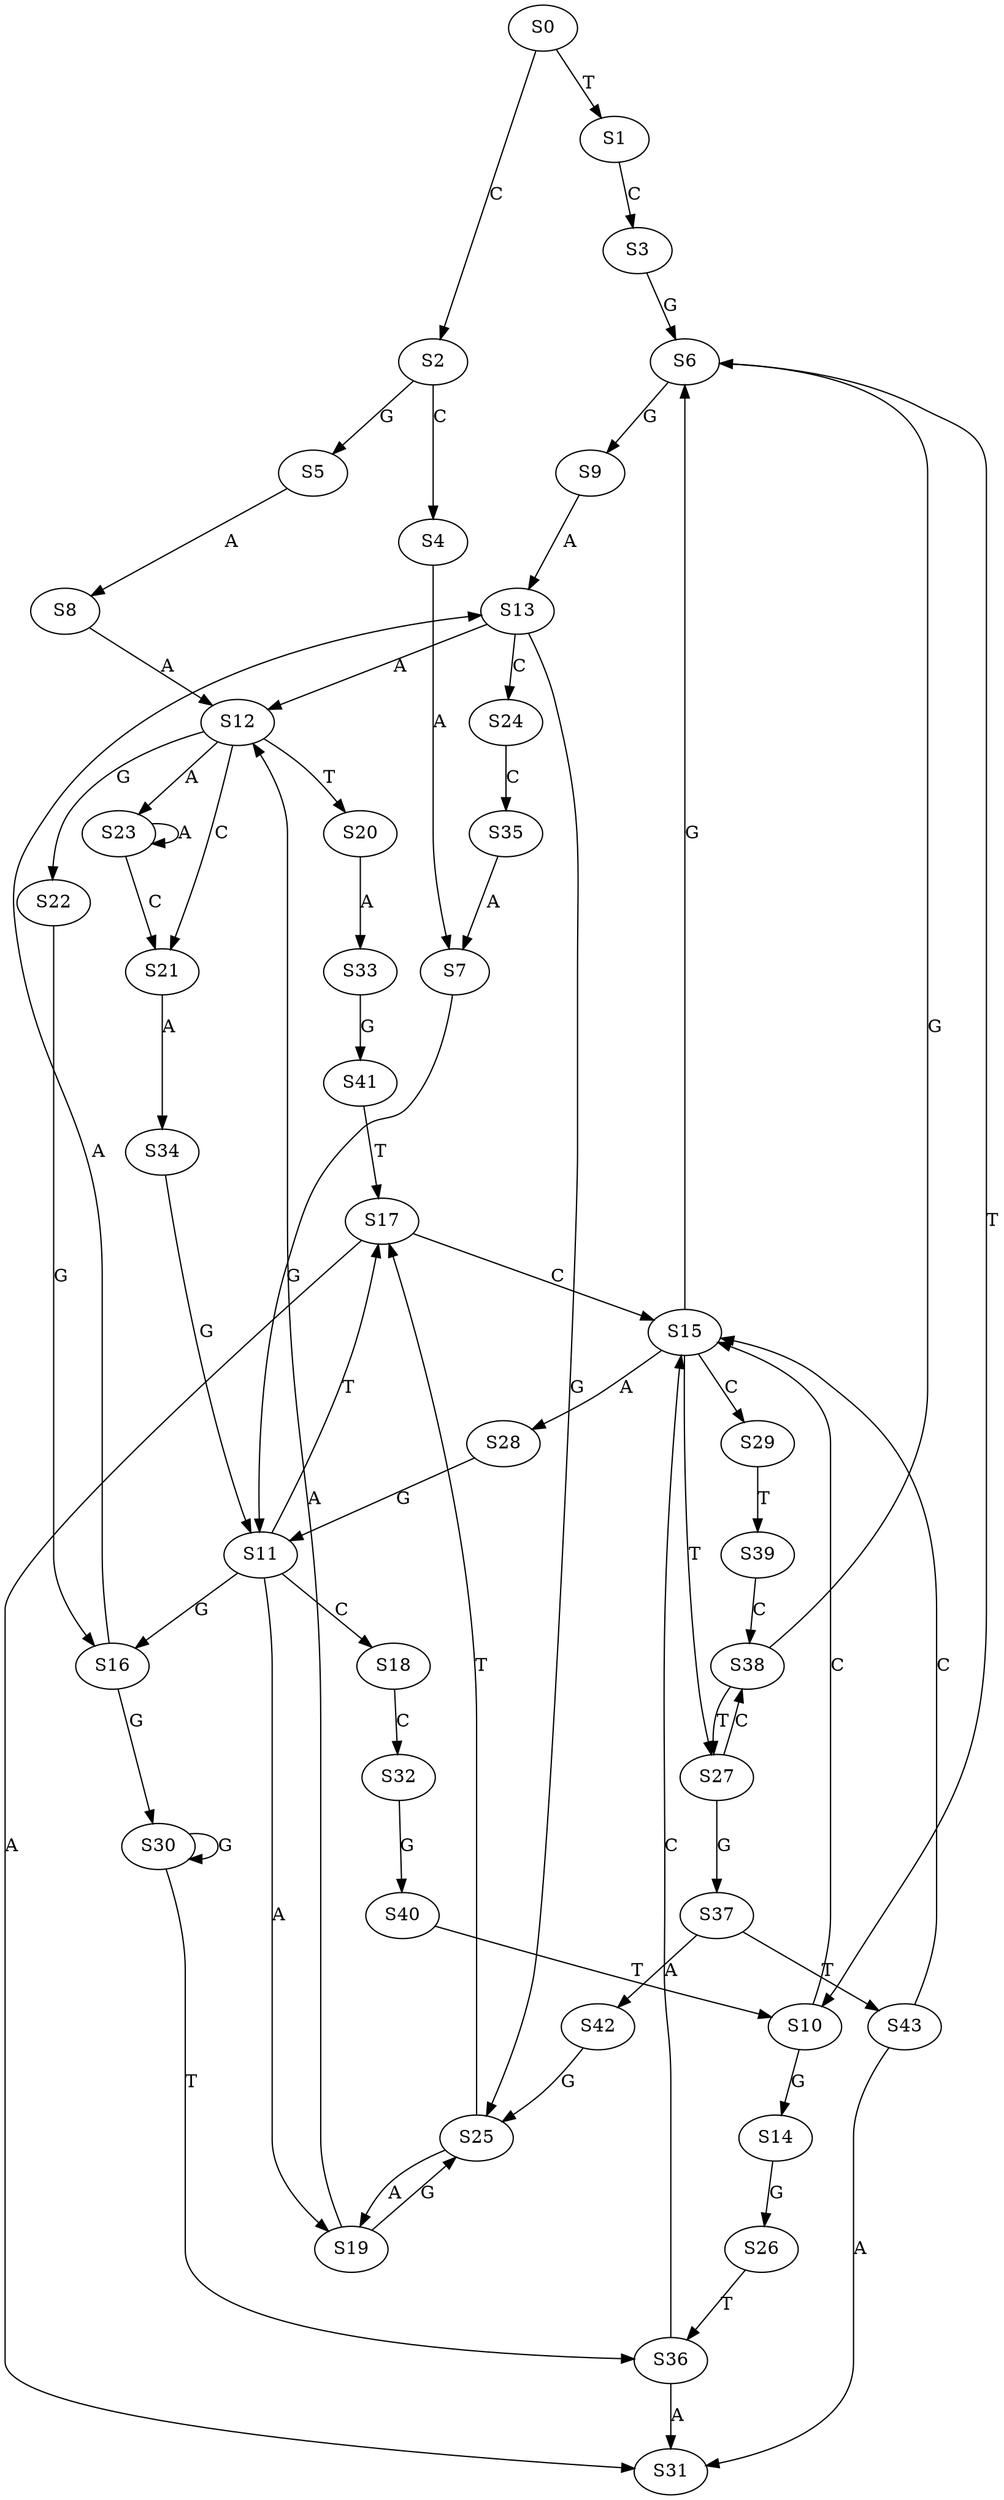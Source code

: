 strict digraph  {
	S0 -> S1 [ label = T ];
	S0 -> S2 [ label = C ];
	S1 -> S3 [ label = C ];
	S2 -> S4 [ label = C ];
	S2 -> S5 [ label = G ];
	S3 -> S6 [ label = G ];
	S4 -> S7 [ label = A ];
	S5 -> S8 [ label = A ];
	S6 -> S9 [ label = G ];
	S6 -> S10 [ label = T ];
	S7 -> S11 [ label = G ];
	S8 -> S12 [ label = A ];
	S9 -> S13 [ label = A ];
	S10 -> S14 [ label = G ];
	S10 -> S15 [ label = C ];
	S11 -> S16 [ label = G ];
	S11 -> S17 [ label = T ];
	S11 -> S18 [ label = C ];
	S11 -> S19 [ label = A ];
	S12 -> S20 [ label = T ];
	S12 -> S21 [ label = C ];
	S12 -> S22 [ label = G ];
	S12 -> S23 [ label = A ];
	S13 -> S12 [ label = A ];
	S13 -> S24 [ label = C ];
	S13 -> S25 [ label = G ];
	S14 -> S26 [ label = G ];
	S15 -> S27 [ label = T ];
	S15 -> S28 [ label = A ];
	S15 -> S6 [ label = G ];
	S15 -> S29 [ label = C ];
	S16 -> S13 [ label = A ];
	S16 -> S30 [ label = G ];
	S17 -> S31 [ label = A ];
	S17 -> S15 [ label = C ];
	S18 -> S32 [ label = C ];
	S19 -> S25 [ label = G ];
	S19 -> S12 [ label = A ];
	S20 -> S33 [ label = A ];
	S21 -> S34 [ label = A ];
	S22 -> S16 [ label = G ];
	S23 -> S21 [ label = C ];
	S23 -> S23 [ label = A ];
	S24 -> S35 [ label = C ];
	S25 -> S17 [ label = T ];
	S25 -> S19 [ label = A ];
	S26 -> S36 [ label = T ];
	S27 -> S37 [ label = G ];
	S27 -> S38 [ label = C ];
	S28 -> S11 [ label = G ];
	S29 -> S39 [ label = T ];
	S30 -> S36 [ label = T ];
	S30 -> S30 [ label = G ];
	S32 -> S40 [ label = G ];
	S33 -> S41 [ label = G ];
	S34 -> S11 [ label = G ];
	S35 -> S7 [ label = A ];
	S36 -> S31 [ label = A ];
	S36 -> S15 [ label = C ];
	S37 -> S42 [ label = A ];
	S37 -> S43 [ label = T ];
	S38 -> S27 [ label = T ];
	S38 -> S6 [ label = G ];
	S39 -> S38 [ label = C ];
	S40 -> S10 [ label = T ];
	S41 -> S17 [ label = T ];
	S42 -> S25 [ label = G ];
	S43 -> S31 [ label = A ];
	S43 -> S15 [ label = C ];
}
